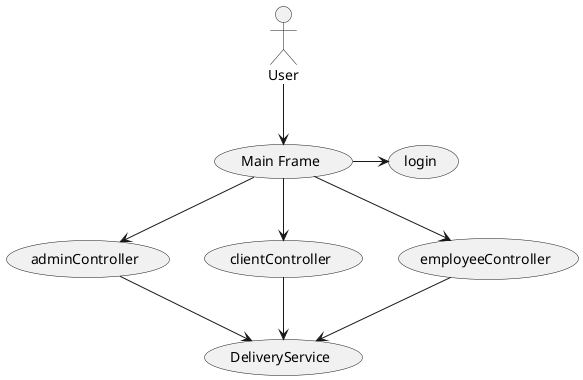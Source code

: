 @startuml
'https://plantuml.com/use-case-diagram



User --> (Main Frame)
(Main Frame)->(login)


(Main Frame) --> (adminController)
(Main Frame) --> (clientController)
(Main Frame) --> (employeeController)

(adminController) --> (DeliveryService)
(clientController) -->(DeliveryService)
(employeeController) --> (DeliveryService)

@enduml